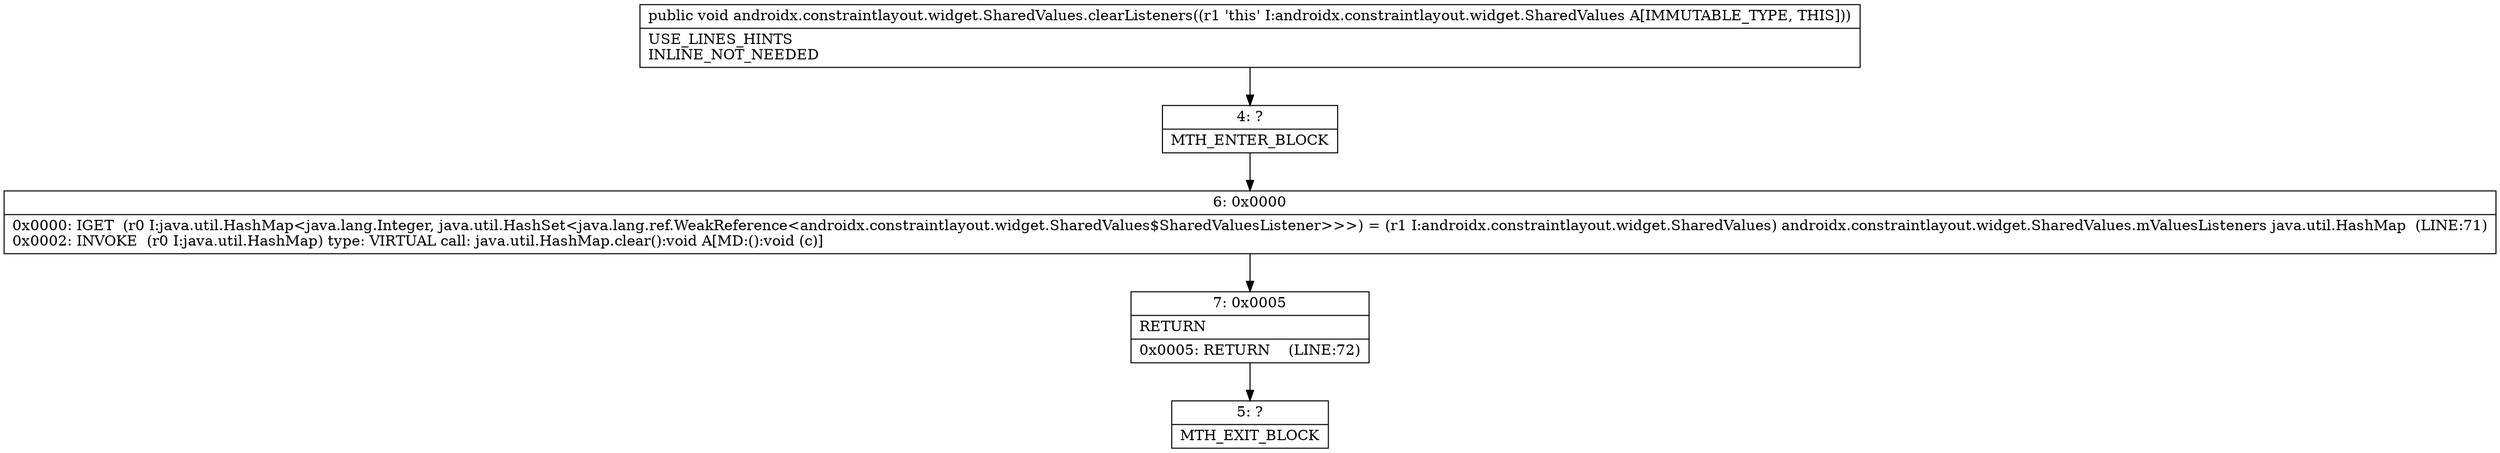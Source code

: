digraph "CFG forandroidx.constraintlayout.widget.SharedValues.clearListeners()V" {
Node_4 [shape=record,label="{4\:\ ?|MTH_ENTER_BLOCK\l}"];
Node_6 [shape=record,label="{6\:\ 0x0000|0x0000: IGET  (r0 I:java.util.HashMap\<java.lang.Integer, java.util.HashSet\<java.lang.ref.WeakReference\<androidx.constraintlayout.widget.SharedValues$SharedValuesListener\>\>\>) = (r1 I:androidx.constraintlayout.widget.SharedValues) androidx.constraintlayout.widget.SharedValues.mValuesListeners java.util.HashMap  (LINE:71)\l0x0002: INVOKE  (r0 I:java.util.HashMap) type: VIRTUAL call: java.util.HashMap.clear():void A[MD:():void (c)]\l}"];
Node_7 [shape=record,label="{7\:\ 0x0005|RETURN\l|0x0005: RETURN    (LINE:72)\l}"];
Node_5 [shape=record,label="{5\:\ ?|MTH_EXIT_BLOCK\l}"];
MethodNode[shape=record,label="{public void androidx.constraintlayout.widget.SharedValues.clearListeners((r1 'this' I:androidx.constraintlayout.widget.SharedValues A[IMMUTABLE_TYPE, THIS]))  | USE_LINES_HINTS\lINLINE_NOT_NEEDED\l}"];
MethodNode -> Node_4;Node_4 -> Node_6;
Node_6 -> Node_7;
Node_7 -> Node_5;
}

